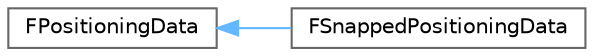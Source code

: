 digraph "Graphical Class Hierarchy"
{
 // INTERACTIVE_SVG=YES
 // LATEX_PDF_SIZE
  bgcolor="transparent";
  edge [fontname=Helvetica,fontsize=10,labelfontname=Helvetica,labelfontsize=10];
  node [fontname=Helvetica,fontsize=10,shape=box,height=0.2,width=0.4];
  rankdir="LR";
  Node0 [id="Node000000",label="FPositioningData",height=0.2,width=0.4,color="grey40", fillcolor="white", style="filled",URL="$d1/d56/structFPositioningData.html",tooltip="Positioning data struct."];
  Node0 -> Node1 [id="edge4537_Node000000_Node000001",dir="back",color="steelblue1",style="solid",tooltip=" "];
  Node1 [id="Node000001",label="FSnappedPositioningData",height=0.2,width=0.4,color="grey40", fillcolor="white", style="filled",URL="$d6/d34/structFSnappedPositioningData.html",tooltip="Structure used for positioning actors with snapping."];
}
